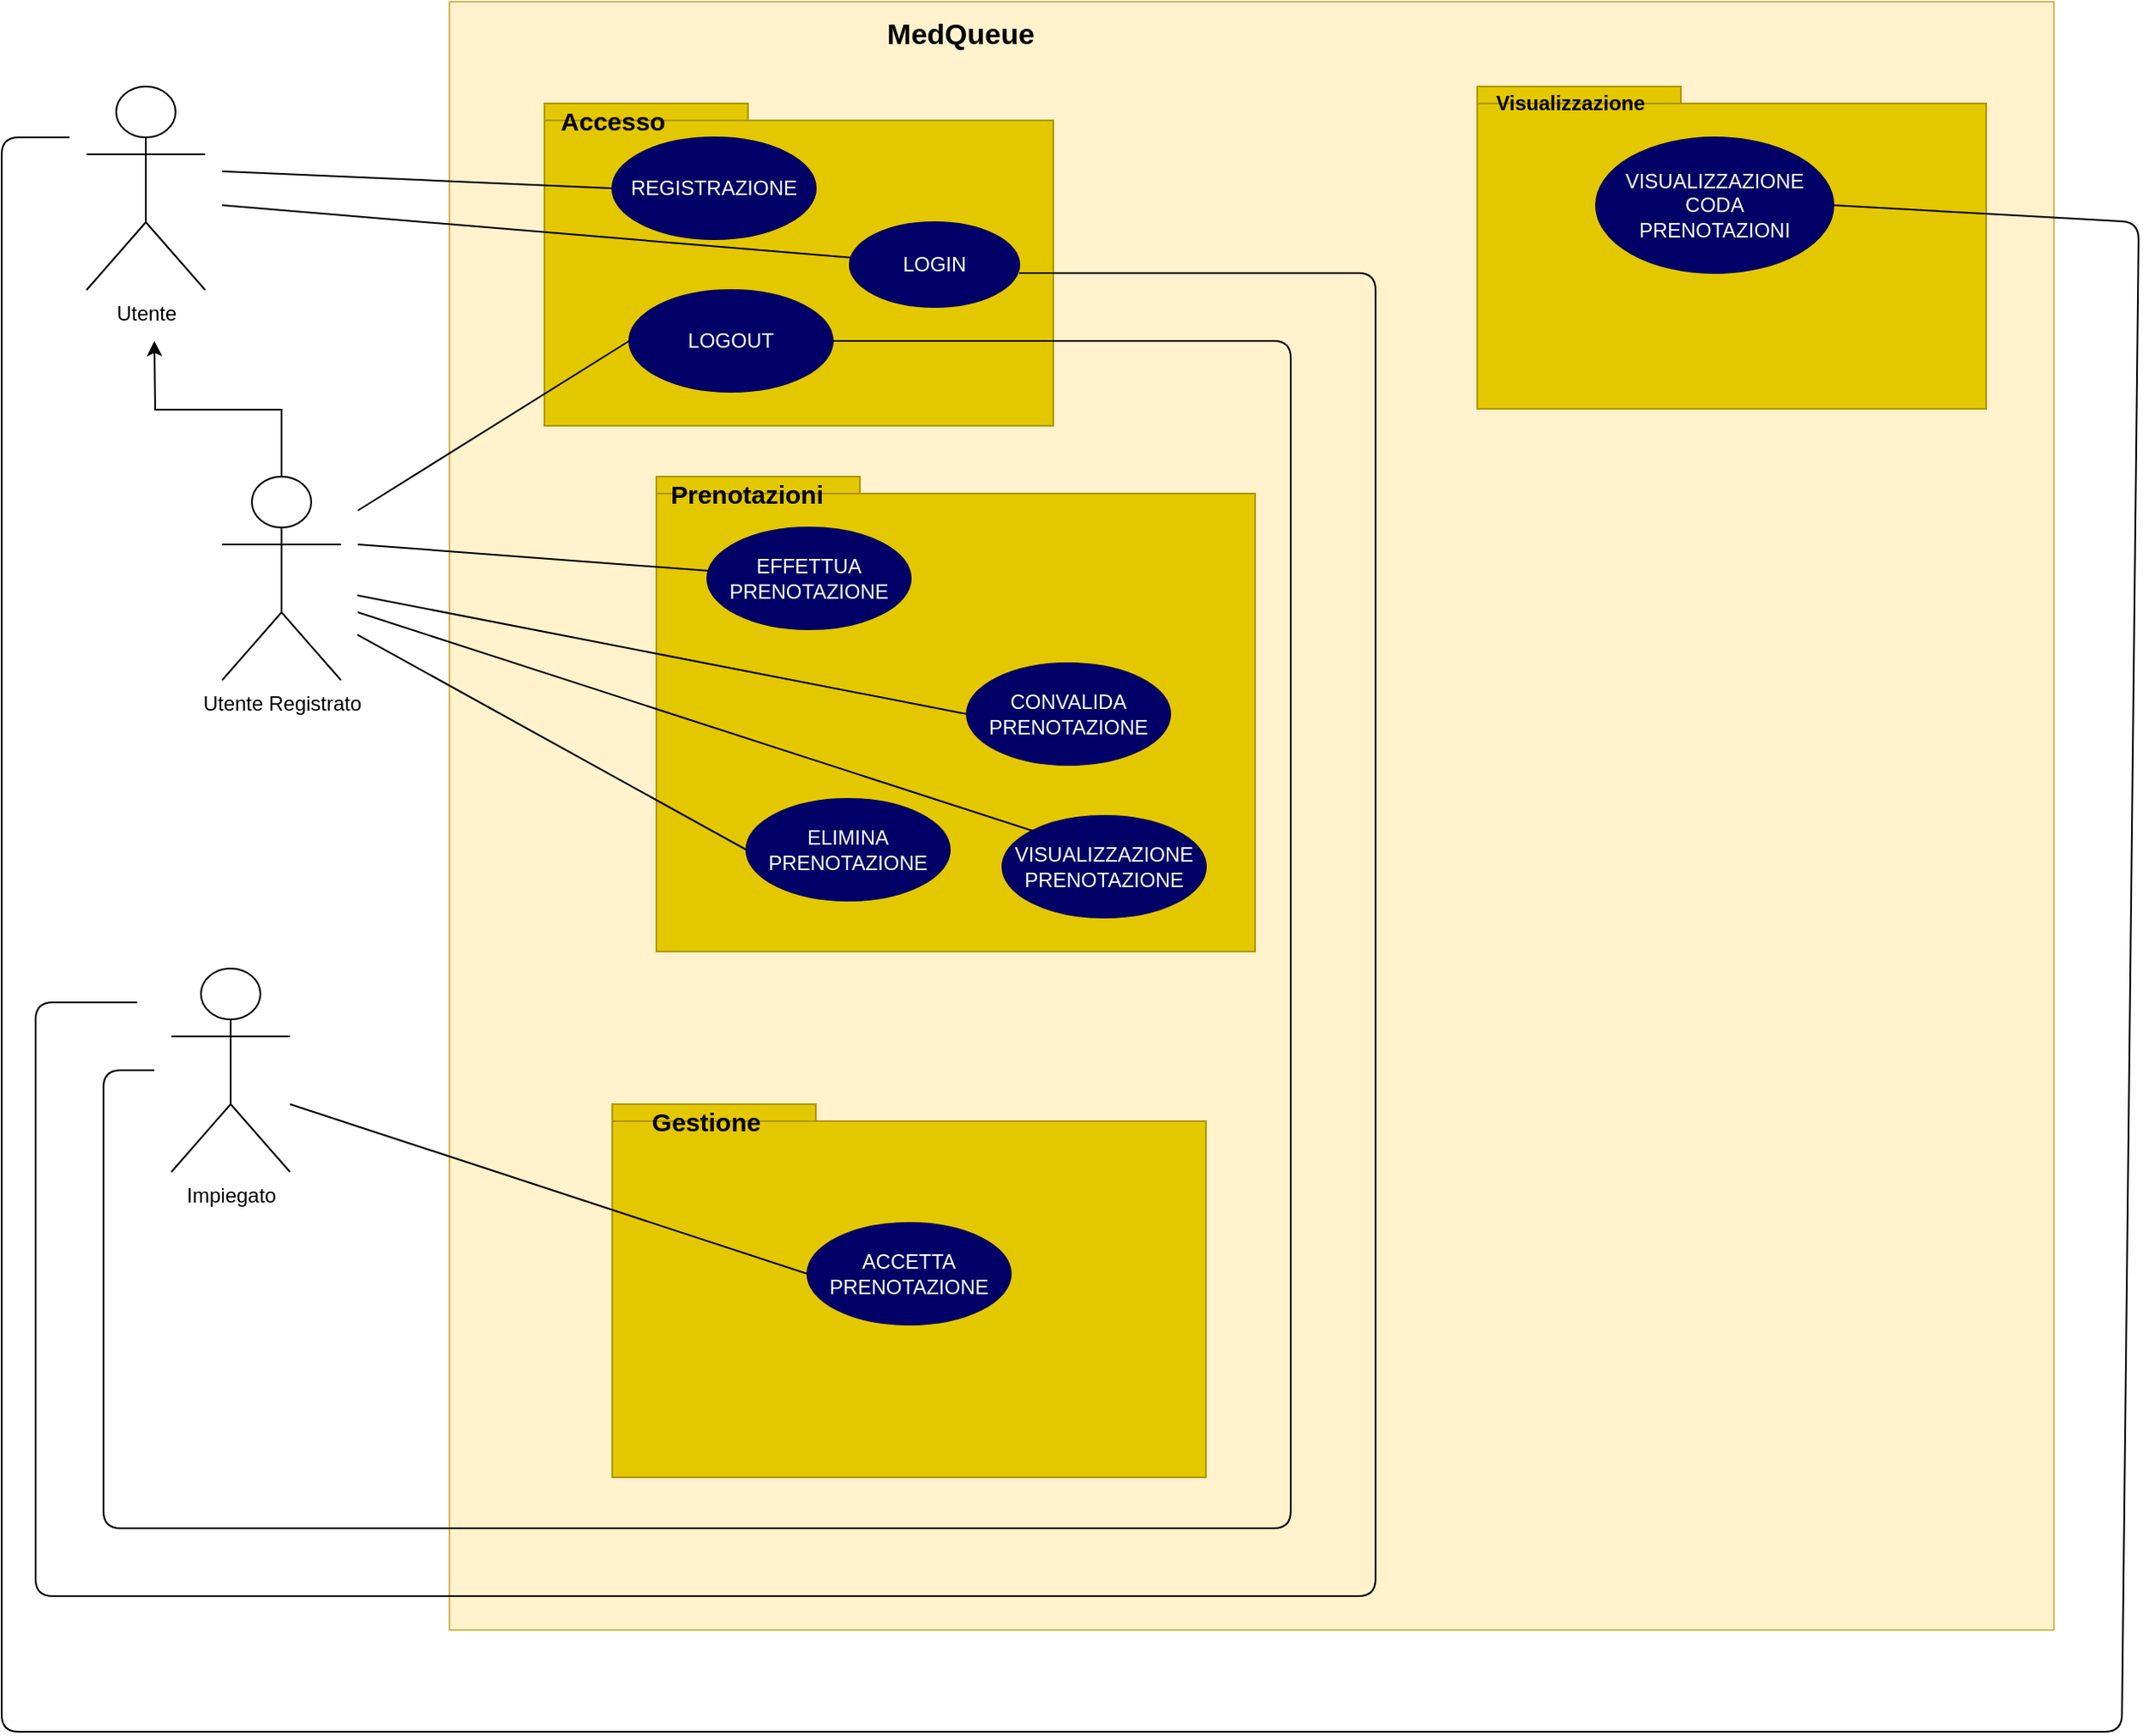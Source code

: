 <mxfile version="13.9.5" type="device"><diagram id="AWNDlr6nkOBaSjqkN7gb" name="Pagina-1"><mxGraphModel dx="857" dy="642" grid="1" gridSize="10" guides="1" tooltips="1" connect="1" arrows="1" fold="1" page="1" pageScale="1" pageWidth="827" pageHeight="1169" math="0" shadow="0"><root><mxCell id="0"/><mxCell id="1" parent="0"/><mxCell id="vA7AwTF-UodZvoCBMMWe-1" value="Utente" style="shape=umlActor;verticalLabelPosition=bottom;verticalAlign=top;html=1;outlineConnect=0;" parent="1" vertex="1"><mxGeometry x="80" y="50" width="70" height="120" as="geometry"/></mxCell><mxCell id="vA7AwTF-UodZvoCBMMWe-4" style="edgeStyle=orthogonalEdgeStyle;rounded=0;orthogonalLoop=1;jettySize=auto;html=1;exitX=0.5;exitY=0;exitDx=0;exitDy=0;exitPerimeter=0;" parent="1" source="vA7AwTF-UodZvoCBMMWe-3" edge="1"><mxGeometry relative="1" as="geometry"><mxPoint x="120" y="200" as="targetPoint"/></mxGeometry></mxCell><mxCell id="vA7AwTF-UodZvoCBMMWe-3" value="Utente Registrato" style="shape=umlActor;verticalLabelPosition=bottom;verticalAlign=top;html=1;outlineConnect=0;" parent="1" vertex="1"><mxGeometry x="160" y="280" width="70" height="120" as="geometry"/></mxCell><mxCell id="vA7AwTF-UodZvoCBMMWe-7" value="Impiegato" style="shape=umlActor;verticalLabelPosition=bottom;verticalAlign=top;html=1;outlineConnect=0;" parent="1" vertex="1"><mxGeometry x="130" y="570" width="70" height="120" as="geometry"/></mxCell><mxCell id="vA7AwTF-UodZvoCBMMWe-8" value="" style="rounded=0;whiteSpace=wrap;html=1;fillColor=#fff2cc;strokeColor=#d6b656;" parent="1" vertex="1"><mxGeometry x="294" width="946" height="960" as="geometry"/></mxCell><mxCell id="vA7AwTF-UodZvoCBMMWe-9" value="&lt;font style=&quot;font-size: 17px&quot;&gt;&lt;b&gt;MedQueue&lt;/b&gt;&lt;/font&gt;" style="text;html=1;align=center;verticalAlign=middle;resizable=0;points=[];autosize=1;" parent="1" vertex="1"><mxGeometry x="545" y="10" width="100" height="20" as="geometry"/></mxCell><mxCell id="vA7AwTF-UodZvoCBMMWe-10" value="" style="shape=folder;fontStyle=1;spacingTop=10;tabWidth=120;tabHeight=10;tabPosition=left;html=1;fillColor=#e3c800;strokeColor=#B09500;fontColor=#ffffff;" parent="1" vertex="1"><mxGeometry x="350" y="60" width="300" height="190" as="geometry"/></mxCell><mxCell id="vA7AwTF-UodZvoCBMMWe-11" value="&lt;font style=&quot;font-size: 15px&quot;&gt;&lt;b&gt;Accesso&lt;/b&gt;&lt;/font&gt;" style="text;html=1;align=center;verticalAlign=middle;resizable=0;points=[];autosize=1;" parent="1" vertex="1"><mxGeometry x="350" y="60" width="80" height="20" as="geometry"/></mxCell><mxCell id="vA7AwTF-UodZvoCBMMWe-12" value="&lt;font color=&quot;#ffffff&quot;&gt;REGISTRAZIONE&lt;/font&gt;" style="ellipse;whiteSpace=wrap;html=1;fillColor=#000066;strokeColor=#000066;" parent="1" vertex="1"><mxGeometry x="390" y="80" width="120" height="60" as="geometry"/></mxCell><mxCell id="vA7AwTF-UodZvoCBMMWe-13" value="&lt;font color=&quot;#ffffff&quot;&gt;LOGIN&lt;/font&gt;" style="ellipse;whiteSpace=wrap;html=1;fillColor=#000066;strokeColor=#000066;" parent="1" vertex="1"><mxGeometry x="530" y="130" width="100" height="50" as="geometry"/></mxCell><mxCell id="vA7AwTF-UodZvoCBMMWe-14" value="&lt;font color=&quot;#ffffff&quot;&gt;LOGOUT&lt;/font&gt;" style="ellipse;whiteSpace=wrap;html=1;fillColor=#000066;strokeColor=#000066;" parent="1" vertex="1"><mxGeometry x="400" y="170" width="120" height="60" as="geometry"/></mxCell><mxCell id="vA7AwTF-UodZvoCBMMWe-15" value="" style="endArrow=none;html=1;entryX=0;entryY=0.5;entryDx=0;entryDy=0;" parent="1" target="vA7AwTF-UodZvoCBMMWe-12" edge="1"><mxGeometry width="50" height="50" relative="1" as="geometry"><mxPoint x="160" y="100" as="sourcePoint"/><mxPoint x="550" y="380" as="targetPoint"/></mxGeometry></mxCell><mxCell id="vA7AwTF-UodZvoCBMMWe-16" value="" style="endArrow=none;html=1;" parent="1" target="vA7AwTF-UodZvoCBMMWe-13" edge="1"><mxGeometry width="50" height="50" relative="1" as="geometry"><mxPoint x="160" y="120" as="sourcePoint"/><mxPoint x="390" y="130" as="targetPoint"/></mxGeometry></mxCell><mxCell id="vA7AwTF-UodZvoCBMMWe-17" value="" style="endArrow=none;html=1;entryX=0;entryY=0.5;entryDx=0;entryDy=0;" parent="1" target="vA7AwTF-UodZvoCBMMWe-14" edge="1"><mxGeometry width="50" height="50" relative="1" as="geometry"><mxPoint x="240" y="300" as="sourcePoint"/><mxPoint x="550" y="380" as="targetPoint"/></mxGeometry></mxCell><mxCell id="vA7AwTF-UodZvoCBMMWe-18" value="" style="endArrow=none;html=1;entryX=1;entryY=0.5;entryDx=0;entryDy=0;" parent="1" target="vA7AwTF-UodZvoCBMMWe-14" edge="1"><mxGeometry width="50" height="50" relative="1" as="geometry"><mxPoint x="120" y="630" as="sourcePoint"/><mxPoint x="550" y="480" as="targetPoint"/><Array as="points"><mxPoint x="90" y="630"/><mxPoint x="90" y="900"/><mxPoint x="790" y="900"/><mxPoint x="790" y="200"/></Array></mxGeometry></mxCell><mxCell id="vA7AwTF-UodZvoCBMMWe-19" value="" style="endArrow=none;html=1;entryX=1;entryY=0.5;entryDx=0;entryDy=0;" parent="1" edge="1"><mxGeometry width="50" height="50" relative="1" as="geometry"><mxPoint x="110" y="590" as="sourcePoint"/><mxPoint x="630" y="160" as="targetPoint"/><Array as="points"><mxPoint x="50" y="590"/><mxPoint x="50" y="940"/><mxPoint x="840" y="940"/><mxPoint x="840" y="160"/></Array></mxGeometry></mxCell><mxCell id="vA7AwTF-UodZvoCBMMWe-20" value="" style="shape=folder;fontStyle=1;spacingTop=10;tabWidth=120;tabHeight=10;tabPosition=left;html=1;fillColor=#e3c800;strokeColor=#B09500;fontColor=#ffffff;" parent="1" vertex="1"><mxGeometry x="416" y="280" width="353" height="280" as="geometry"/></mxCell><mxCell id="vA7AwTF-UodZvoCBMMWe-21" value="&lt;span style=&quot;font-size: 15px&quot;&gt;&lt;b&gt;Prenotazioni&lt;/b&gt;&lt;/span&gt;" style="text;html=1;align=center;verticalAlign=middle;resizable=0;points=[];autosize=1;" parent="1" vertex="1"><mxGeometry x="414" y="280" width="110" height="20" as="geometry"/></mxCell><mxCell id="vA7AwTF-UodZvoCBMMWe-22" value="&lt;font color=&quot;#ffffff&quot;&gt;EFFETTUA&lt;br&gt;PRENOTAZIONE&lt;br&gt;&lt;/font&gt;" style="ellipse;whiteSpace=wrap;html=1;fillColor=#000066;strokeColor=#000066;" parent="1" vertex="1"><mxGeometry x="446" y="310" width="120" height="60" as="geometry"/></mxCell><mxCell id="vA7AwTF-UodZvoCBMMWe-23" value="&lt;font color=&quot;#ffffff&quot;&gt;CONVALIDA&lt;br&gt;PRENOTAZIONE&lt;br&gt;&lt;/font&gt;" style="ellipse;whiteSpace=wrap;html=1;fillColor=#000066;strokeColor=#000066;" parent="1" vertex="1"><mxGeometry x="599" y="390" width="120" height="60" as="geometry"/></mxCell><mxCell id="vA7AwTF-UodZvoCBMMWe-24" value="&lt;font color=&quot;#ffffff&quot;&gt;ELIMINA&lt;br&gt;PRENOTAZIONE&lt;br&gt;&lt;/font&gt;" style="ellipse;whiteSpace=wrap;html=1;fillColor=#000066;strokeColor=#000066;" parent="1" vertex="1"><mxGeometry x="469" y="470" width="120" height="60" as="geometry"/></mxCell><mxCell id="vA7AwTF-UodZvoCBMMWe-25" value="" style="endArrow=none;html=1;" parent="1" target="vA7AwTF-UodZvoCBMMWe-22" edge="1"><mxGeometry width="50" height="50" relative="1" as="geometry"><mxPoint x="240" y="320" as="sourcePoint"/><mxPoint x="640" y="450" as="targetPoint"/></mxGeometry></mxCell><mxCell id="vA7AwTF-UodZvoCBMMWe-26" value="" style="endArrow=none;html=1;entryX=0;entryY=0.5;entryDx=0;entryDy=0;" parent="1" target="vA7AwTF-UodZvoCBMMWe-23" edge="1"><mxGeometry width="50" height="50" relative="1" as="geometry"><mxPoint x="239.67" y="350" as="sourcePoint"/><mxPoint x="557.005" y="366.835" as="targetPoint"/></mxGeometry></mxCell><mxCell id="vA7AwTF-UodZvoCBMMWe-27" value="" style="endArrow=none;html=1;entryX=0;entryY=0.5;entryDx=0;entryDy=0;" parent="1" target="vA7AwTF-UodZvoCBMMWe-24" edge="1"><mxGeometry width="50" height="50" relative="1" as="geometry"><mxPoint x="239.67" y="373.17" as="sourcePoint"/><mxPoint x="557.005" y="390.005" as="targetPoint"/></mxGeometry></mxCell><mxCell id="vA7AwTF-UodZvoCBMMWe-29" value="" style="shape=folder;fontStyle=1;spacingTop=10;tabWidth=120;tabHeight=10;tabPosition=left;html=1;fillColor=#e3c800;strokeColor=#B09500;fontColor=#ffffff;" parent="1" vertex="1"><mxGeometry x="390" y="650" width="350" height="220" as="geometry"/></mxCell><mxCell id="vA7AwTF-UodZvoCBMMWe-30" value="&lt;span style=&quot;font-size: 15px&quot;&gt;&lt;b&gt;Gestione&lt;/b&gt;&lt;/span&gt;" style="text;html=1;align=center;verticalAlign=middle;resizable=0;points=[];autosize=1;" parent="1" vertex="1"><mxGeometry x="405" y="650" width="80" height="20" as="geometry"/></mxCell><mxCell id="vA7AwTF-UodZvoCBMMWe-32" value="&lt;font color=&quot;#ffffff&quot;&gt;ACCETTA&lt;br&gt;PRENOTAZIONE&lt;br&gt;&lt;/font&gt;" style="ellipse;whiteSpace=wrap;html=1;fillColor=#000066;strokeColor=#000066;" parent="1" vertex="1"><mxGeometry x="505" y="720" width="120" height="60" as="geometry"/></mxCell><mxCell id="vA7AwTF-UodZvoCBMMWe-33" value="" style="endArrow=none;html=1;entryX=0;entryY=0.5;entryDx=0;entryDy=0;" parent="1" target="vA7AwTF-UodZvoCBMMWe-32" edge="1"><mxGeometry width="50" height="50" relative="1" as="geometry"><mxPoint x="200" y="650" as="sourcePoint"/><mxPoint x="590" y="430" as="targetPoint"/></mxGeometry></mxCell><mxCell id="vCEuof2Fa2kz3oJpB-Fq-1" value="" style="shape=folder;fontStyle=1;spacingTop=10;tabWidth=120;tabHeight=10;tabPosition=left;html=1;fillColor=#e3c800;strokeColor=#B09500;fontColor=#ffffff;" parent="1" vertex="1"><mxGeometry x="900" y="50" width="300" height="190" as="geometry"/></mxCell><mxCell id="vCEuof2Fa2kz3oJpB-Fq-2" value="Visualizzazione" style="text;html=1;strokeColor=none;fillColor=none;align=center;verticalAlign=middle;whiteSpace=wrap;rounded=0;fontStyle=1" parent="1" vertex="1"><mxGeometry x="900" y="50" width="110" height="20" as="geometry"/></mxCell><mxCell id="vCEuof2Fa2kz3oJpB-Fq-3" value="&lt;font color=&quot;#ffffff&quot;&gt;VISUALIZZAZIONE CODA&lt;br&gt;PRENOTAZIONI&lt;br&gt;&lt;/font&gt;" style="ellipse;whiteSpace=wrap;html=1;fillColor=#000066;strokeColor=#000066;" parent="1" vertex="1"><mxGeometry x="970" y="80" width="140" height="80" as="geometry"/></mxCell><mxCell id="vCEuof2Fa2kz3oJpB-Fq-4" value="" style="endArrow=none;html=1;entryX=1;entryY=0.5;entryDx=0;entryDy=0;" parent="1" target="vCEuof2Fa2kz3oJpB-Fq-3" edge="1"><mxGeometry width="50" height="50" relative="1" as="geometry"><mxPoint x="70" y="80" as="sourcePoint"/><mxPoint x="1260" y="150" as="targetPoint"/><Array as="points"><mxPoint x="30" y="80"/><mxPoint x="30" y="1020"/><mxPoint x="1280" y="1020"/><mxPoint x="1290" y="130"/></Array></mxGeometry></mxCell><mxCell id="vCEuof2Fa2kz3oJpB-Fq-6" value="&lt;font color=&quot;#ffffff&quot;&gt;VISUALIZZAZIONE&lt;br&gt;PRENOTAZIONE&lt;br&gt;&lt;/font&gt;" style="ellipse;whiteSpace=wrap;html=1;fillColor=#000066;strokeColor=#000066;" parent="1" vertex="1"><mxGeometry x="620" y="480" width="120" height="60" as="geometry"/></mxCell><mxCell id="vCEuof2Fa2kz3oJpB-Fq-7" value="" style="endArrow=none;html=1;exitX=0;exitY=0;exitDx=0;exitDy=0;" parent="1" source="vCEuof2Fa2kz3oJpB-Fq-6" edge="1"><mxGeometry width="50" height="50" relative="1" as="geometry"><mxPoint x="680" y="510" as="sourcePoint"/><mxPoint x="240" y="360" as="targetPoint"/></mxGeometry></mxCell></root></mxGraphModel></diagram></mxfile>